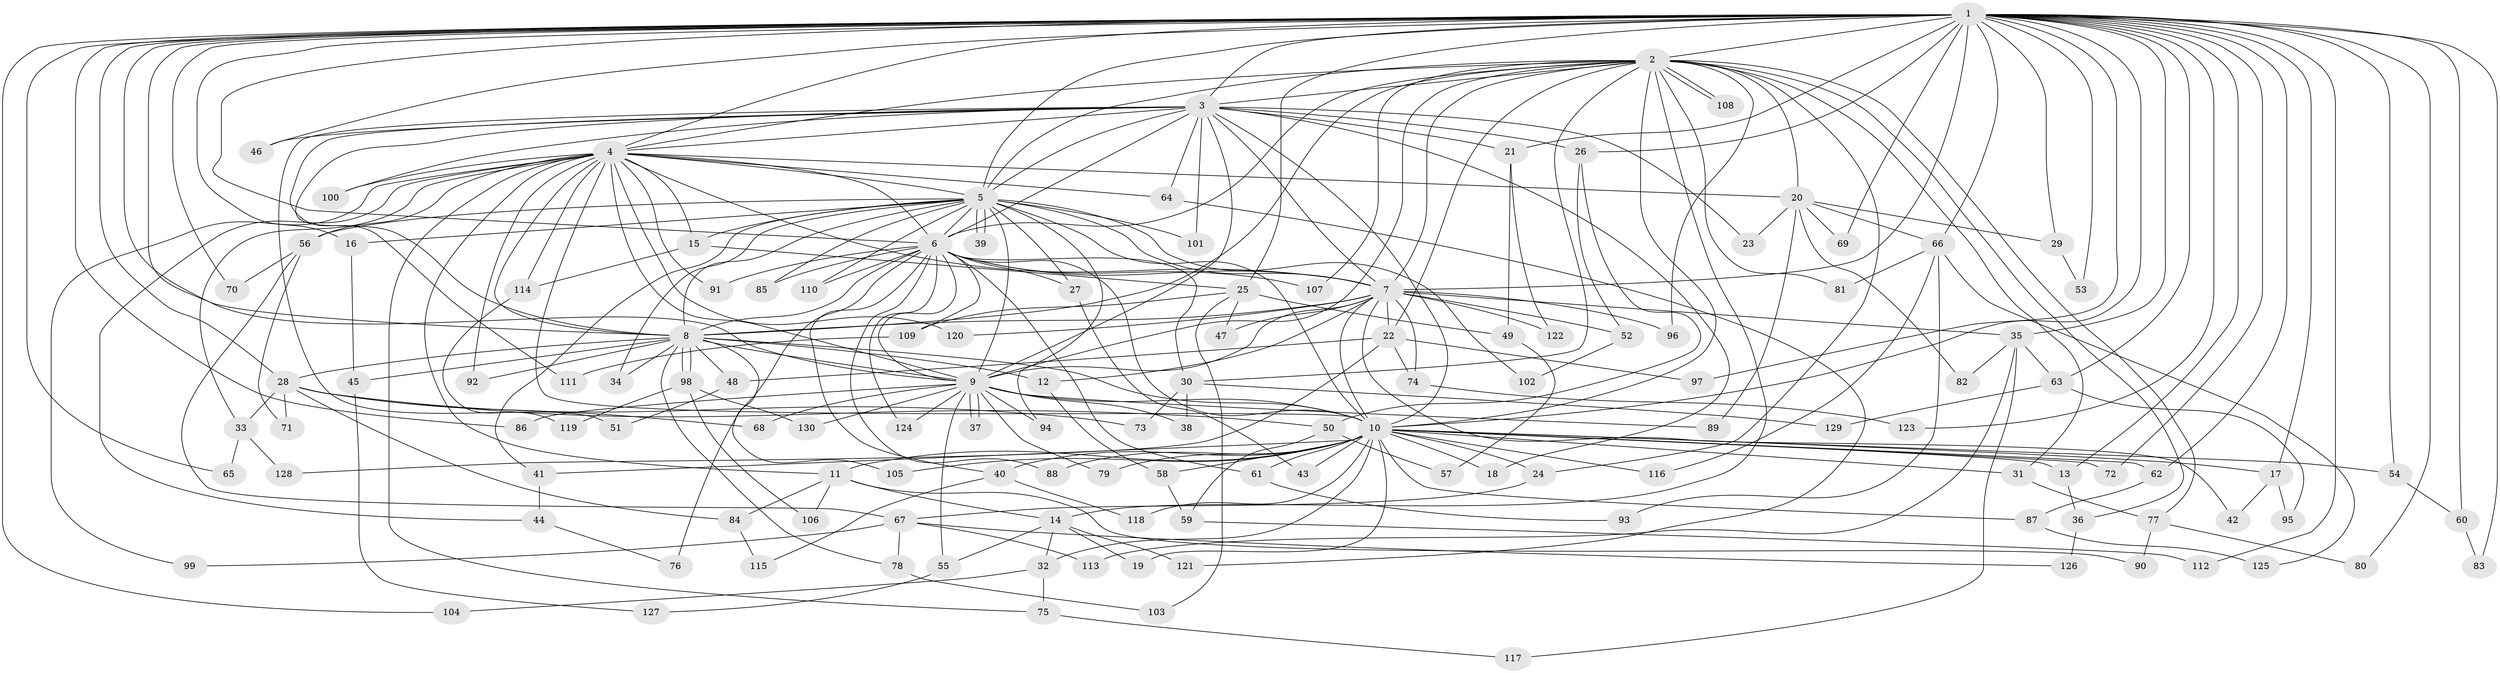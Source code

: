 // coarse degree distribution, {34: 0.009708737864077669, 32: 0.009708737864077669, 26: 0.009708737864077669, 19: 0.009708737864077669, 17: 0.019417475728155338, 18: 0.009708737864077669, 29: 0.009708737864077669, 6: 0.06796116504854369, 3: 0.27184466019417475, 4: 0.08737864077669903, 2: 0.4368932038834951, 8: 0.019417475728155338, 5: 0.02912621359223301, 1: 0.009708737864077669}
// Generated by graph-tools (version 1.1) at 2025/51/02/27/25 19:51:51]
// undirected, 130 vertices, 285 edges
graph export_dot {
graph [start="1"]
  node [color=gray90,style=filled];
  1;
  2;
  3;
  4;
  5;
  6;
  7;
  8;
  9;
  10;
  11;
  12;
  13;
  14;
  15;
  16;
  17;
  18;
  19;
  20;
  21;
  22;
  23;
  24;
  25;
  26;
  27;
  28;
  29;
  30;
  31;
  32;
  33;
  34;
  35;
  36;
  37;
  38;
  39;
  40;
  41;
  42;
  43;
  44;
  45;
  46;
  47;
  48;
  49;
  50;
  51;
  52;
  53;
  54;
  55;
  56;
  57;
  58;
  59;
  60;
  61;
  62;
  63;
  64;
  65;
  66;
  67;
  68;
  69;
  70;
  71;
  72;
  73;
  74;
  75;
  76;
  77;
  78;
  79;
  80;
  81;
  82;
  83;
  84;
  85;
  86;
  87;
  88;
  89;
  90;
  91;
  92;
  93;
  94;
  95;
  96;
  97;
  98;
  99;
  100;
  101;
  102;
  103;
  104;
  105;
  106;
  107;
  108;
  109;
  110;
  111;
  112;
  113;
  114;
  115;
  116;
  117;
  118;
  119;
  120;
  121;
  122;
  123;
  124;
  125;
  126;
  127;
  128;
  129;
  130;
  1 -- 2;
  1 -- 3;
  1 -- 4;
  1 -- 5;
  1 -- 6;
  1 -- 7;
  1 -- 8;
  1 -- 9;
  1 -- 10;
  1 -- 13;
  1 -- 16;
  1 -- 17;
  1 -- 21;
  1 -- 25;
  1 -- 26;
  1 -- 28;
  1 -- 29;
  1 -- 35;
  1 -- 46;
  1 -- 53;
  1 -- 54;
  1 -- 60;
  1 -- 62;
  1 -- 63;
  1 -- 65;
  1 -- 66;
  1 -- 69;
  1 -- 70;
  1 -- 72;
  1 -- 80;
  1 -- 83;
  1 -- 86;
  1 -- 97;
  1 -- 104;
  1 -- 112;
  1 -- 123;
  2 -- 3;
  2 -- 4;
  2 -- 5;
  2 -- 6;
  2 -- 7;
  2 -- 8;
  2 -- 9;
  2 -- 10;
  2 -- 14;
  2 -- 20;
  2 -- 22;
  2 -- 24;
  2 -- 30;
  2 -- 31;
  2 -- 36;
  2 -- 77;
  2 -- 81;
  2 -- 96;
  2 -- 107;
  2 -- 108;
  2 -- 108;
  3 -- 4;
  3 -- 5;
  3 -- 6;
  3 -- 7;
  3 -- 8;
  3 -- 9;
  3 -- 10;
  3 -- 18;
  3 -- 21;
  3 -- 23;
  3 -- 26;
  3 -- 46;
  3 -- 51;
  3 -- 64;
  3 -- 100;
  3 -- 101;
  3 -- 111;
  4 -- 5;
  4 -- 6;
  4 -- 7;
  4 -- 8;
  4 -- 9;
  4 -- 10;
  4 -- 11;
  4 -- 15;
  4 -- 20;
  4 -- 33;
  4 -- 44;
  4 -- 56;
  4 -- 64;
  4 -- 75;
  4 -- 91;
  4 -- 92;
  4 -- 99;
  4 -- 100;
  4 -- 114;
  4 -- 120;
  5 -- 6;
  5 -- 7;
  5 -- 8;
  5 -- 9;
  5 -- 10;
  5 -- 15;
  5 -- 16;
  5 -- 27;
  5 -- 34;
  5 -- 39;
  5 -- 39;
  5 -- 41;
  5 -- 56;
  5 -- 85;
  5 -- 94;
  5 -- 101;
  5 -- 102;
  5 -- 110;
  6 -- 7;
  6 -- 8;
  6 -- 9;
  6 -- 10;
  6 -- 27;
  6 -- 30;
  6 -- 40;
  6 -- 61;
  6 -- 76;
  6 -- 85;
  6 -- 88;
  6 -- 91;
  6 -- 107;
  6 -- 109;
  6 -- 110;
  6 -- 124;
  7 -- 8;
  7 -- 9;
  7 -- 10;
  7 -- 12;
  7 -- 22;
  7 -- 35;
  7 -- 42;
  7 -- 47;
  7 -- 52;
  7 -- 74;
  7 -- 96;
  7 -- 120;
  7 -- 122;
  8 -- 9;
  8 -- 10;
  8 -- 12;
  8 -- 28;
  8 -- 34;
  8 -- 45;
  8 -- 48;
  8 -- 78;
  8 -- 92;
  8 -- 98;
  8 -- 98;
  8 -- 105;
  9 -- 10;
  9 -- 37;
  9 -- 37;
  9 -- 38;
  9 -- 55;
  9 -- 68;
  9 -- 79;
  9 -- 86;
  9 -- 89;
  9 -- 94;
  9 -- 124;
  9 -- 130;
  10 -- 11;
  10 -- 13;
  10 -- 17;
  10 -- 18;
  10 -- 19;
  10 -- 24;
  10 -- 31;
  10 -- 32;
  10 -- 40;
  10 -- 41;
  10 -- 43;
  10 -- 54;
  10 -- 58;
  10 -- 61;
  10 -- 62;
  10 -- 72;
  10 -- 79;
  10 -- 87;
  10 -- 88;
  10 -- 105;
  10 -- 116;
  10 -- 118;
  11 -- 14;
  11 -- 84;
  11 -- 90;
  11 -- 106;
  12 -- 58;
  13 -- 36;
  14 -- 19;
  14 -- 32;
  14 -- 55;
  14 -- 121;
  15 -- 25;
  15 -- 114;
  16 -- 45;
  17 -- 42;
  17 -- 95;
  20 -- 23;
  20 -- 29;
  20 -- 66;
  20 -- 69;
  20 -- 82;
  20 -- 89;
  21 -- 49;
  21 -- 122;
  22 -- 48;
  22 -- 74;
  22 -- 97;
  22 -- 128;
  24 -- 67;
  25 -- 47;
  25 -- 49;
  25 -- 103;
  25 -- 109;
  26 -- 50;
  26 -- 52;
  27 -- 43;
  28 -- 33;
  28 -- 50;
  28 -- 68;
  28 -- 71;
  28 -- 73;
  28 -- 84;
  29 -- 53;
  30 -- 38;
  30 -- 73;
  30 -- 129;
  31 -- 77;
  32 -- 75;
  32 -- 104;
  33 -- 65;
  33 -- 128;
  35 -- 63;
  35 -- 82;
  35 -- 113;
  35 -- 117;
  36 -- 126;
  40 -- 115;
  40 -- 118;
  41 -- 44;
  44 -- 76;
  45 -- 127;
  48 -- 51;
  49 -- 57;
  50 -- 57;
  50 -- 59;
  52 -- 102;
  54 -- 60;
  55 -- 127;
  56 -- 67;
  56 -- 70;
  56 -- 71;
  58 -- 59;
  59 -- 112;
  60 -- 83;
  61 -- 93;
  62 -- 87;
  63 -- 95;
  63 -- 129;
  64 -- 121;
  66 -- 81;
  66 -- 93;
  66 -- 116;
  66 -- 125;
  67 -- 78;
  67 -- 99;
  67 -- 113;
  67 -- 126;
  74 -- 123;
  75 -- 117;
  77 -- 80;
  77 -- 90;
  78 -- 103;
  84 -- 115;
  87 -- 125;
  98 -- 106;
  98 -- 119;
  98 -- 130;
  109 -- 111;
  114 -- 119;
}
